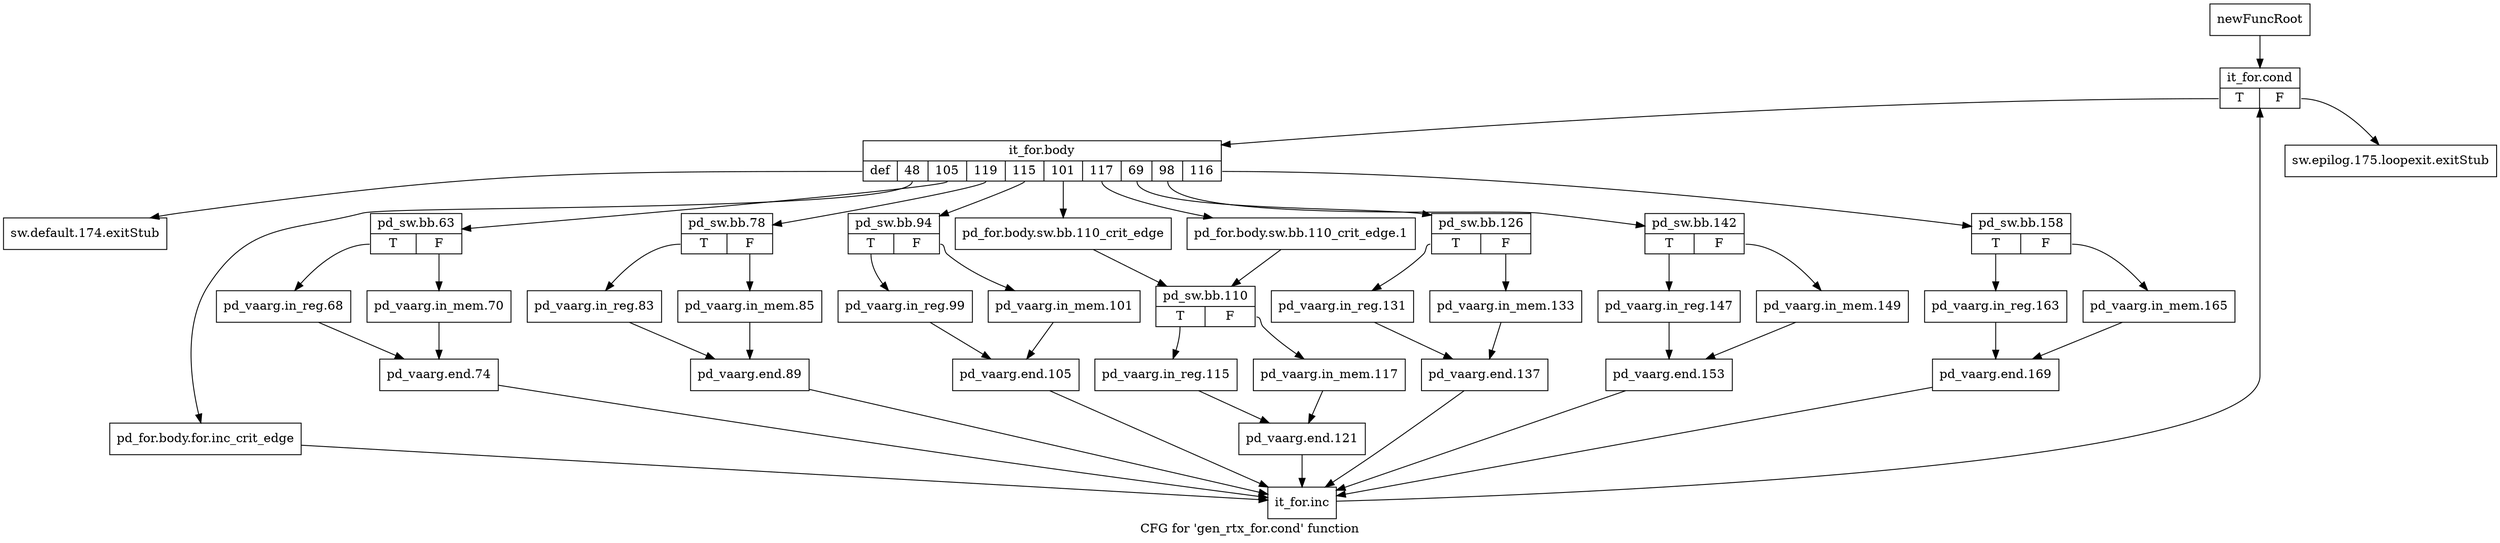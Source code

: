 digraph "CFG for 'gen_rtx_for.cond' function" {
	label="CFG for 'gen_rtx_for.cond' function";

	Node0xac1c930 [shape=record,label="{newFuncRoot}"];
	Node0xac1c930 -> Node0xac1ca20;
	Node0xac1c980 [shape=record,label="{sw.epilog.175.loopexit.exitStub}"];
	Node0xac1c9d0 [shape=record,label="{sw.default.174.exitStub}"];
	Node0xac1ca20 [shape=record,label="{it_for.cond|{<s0>T|<s1>F}}"];
	Node0xac1ca20:s0 -> Node0xac1ca70;
	Node0xac1ca20:s1 -> Node0xac1c980;
	Node0xac1ca70 [shape=record,label="{it_for.body|{<s0>def|<s1>48|<s2>105|<s3>119|<s4>115|<s5>101|<s6>117|<s7>69|<s8>98|<s9>116}}"];
	Node0xac1ca70:s0 -> Node0xac1c9d0;
	Node0xac1ca70:s1 -> Node0xac17a20;
	Node0xac1ca70:s2 -> Node0xac178e0;
	Node0xac1ca70:s3 -> Node0xac177a0;
	Node0xac1ca70:s4 -> Node0xac17660;
	Node0xac1ca70:s5 -> Node0xac174d0;
	Node0xac1ca70:s6 -> Node0xac17480;
	Node0xac1ca70:s7 -> Node0xac17340;
	Node0xac1ca70:s8 -> Node0xac1cc00;
	Node0xac1ca70:s9 -> Node0xac1cac0;
	Node0xac1cac0 [shape=record,label="{pd_sw.bb.158|{<s0>T|<s1>F}}"];
	Node0xac1cac0:s0 -> Node0xac1cb60;
	Node0xac1cac0:s1 -> Node0xac1cb10;
	Node0xac1cb10 [shape=record,label="{pd_vaarg.in_mem.165}"];
	Node0xac1cb10 -> Node0xac1cbb0;
	Node0xac1cb60 [shape=record,label="{pd_vaarg.in_reg.163}"];
	Node0xac1cb60 -> Node0xac1cbb0;
	Node0xac1cbb0 [shape=record,label="{pd_vaarg.end.169}"];
	Node0xac1cbb0 -> Node0xac1de50;
	Node0xac1cc00 [shape=record,label="{pd_sw.bb.142|{<s0>T|<s1>F}}"];
	Node0xac1cc00:s0 -> Node0xac172a0;
	Node0xac1cc00:s1 -> Node0xac17250;
	Node0xac17250 [shape=record,label="{pd_vaarg.in_mem.149}"];
	Node0xac17250 -> Node0xac172f0;
	Node0xac172a0 [shape=record,label="{pd_vaarg.in_reg.147}"];
	Node0xac172a0 -> Node0xac172f0;
	Node0xac172f0 [shape=record,label="{pd_vaarg.end.153}"];
	Node0xac172f0 -> Node0xac1de50;
	Node0xac17340 [shape=record,label="{pd_sw.bb.126|{<s0>T|<s1>F}}"];
	Node0xac17340:s0 -> Node0xac173e0;
	Node0xac17340:s1 -> Node0xac17390;
	Node0xac17390 [shape=record,label="{pd_vaarg.in_mem.133}"];
	Node0xac17390 -> Node0xac17430;
	Node0xac173e0 [shape=record,label="{pd_vaarg.in_reg.131}"];
	Node0xac173e0 -> Node0xac17430;
	Node0xac17430 [shape=record,label="{pd_vaarg.end.137}"];
	Node0xac17430 -> Node0xac1de50;
	Node0xac17480 [shape=record,label="{pd_for.body.sw.bb.110_crit_edge.1}"];
	Node0xac17480 -> Node0xac17520;
	Node0xac174d0 [shape=record,label="{pd_for.body.sw.bb.110_crit_edge}"];
	Node0xac174d0 -> Node0xac17520;
	Node0xac17520 [shape=record,label="{pd_sw.bb.110|{<s0>T|<s1>F}}"];
	Node0xac17520:s0 -> Node0xac175c0;
	Node0xac17520:s1 -> Node0xac17570;
	Node0xac17570 [shape=record,label="{pd_vaarg.in_mem.117}"];
	Node0xac17570 -> Node0xac17610;
	Node0xac175c0 [shape=record,label="{pd_vaarg.in_reg.115}"];
	Node0xac175c0 -> Node0xac17610;
	Node0xac17610 [shape=record,label="{pd_vaarg.end.121}"];
	Node0xac17610 -> Node0xac1de50;
	Node0xac17660 [shape=record,label="{pd_sw.bb.94|{<s0>T|<s1>F}}"];
	Node0xac17660:s0 -> Node0xac17700;
	Node0xac17660:s1 -> Node0xac176b0;
	Node0xac176b0 [shape=record,label="{pd_vaarg.in_mem.101}"];
	Node0xac176b0 -> Node0xac17750;
	Node0xac17700 [shape=record,label="{pd_vaarg.in_reg.99}"];
	Node0xac17700 -> Node0xac17750;
	Node0xac17750 [shape=record,label="{pd_vaarg.end.105}"];
	Node0xac17750 -> Node0xac1de50;
	Node0xac177a0 [shape=record,label="{pd_sw.bb.78|{<s0>T|<s1>F}}"];
	Node0xac177a0:s0 -> Node0xac17840;
	Node0xac177a0:s1 -> Node0xac177f0;
	Node0xac177f0 [shape=record,label="{pd_vaarg.in_mem.85}"];
	Node0xac177f0 -> Node0xac17890;
	Node0xac17840 [shape=record,label="{pd_vaarg.in_reg.83}"];
	Node0xac17840 -> Node0xac17890;
	Node0xac17890 [shape=record,label="{pd_vaarg.end.89}"];
	Node0xac17890 -> Node0xac1de50;
	Node0xac178e0 [shape=record,label="{pd_sw.bb.63|{<s0>T|<s1>F}}"];
	Node0xac178e0:s0 -> Node0xac17980;
	Node0xac178e0:s1 -> Node0xac17930;
	Node0xac17930 [shape=record,label="{pd_vaarg.in_mem.70}"];
	Node0xac17930 -> Node0xac179d0;
	Node0xac17980 [shape=record,label="{pd_vaarg.in_reg.68}"];
	Node0xac17980 -> Node0xac179d0;
	Node0xac179d0 [shape=record,label="{pd_vaarg.end.74}"];
	Node0xac179d0 -> Node0xac1de50;
	Node0xac17a20 [shape=record,label="{pd_for.body.for.inc_crit_edge}"];
	Node0xac17a20 -> Node0xac1de50;
	Node0xac1de50 [shape=record,label="{it_for.inc}"];
	Node0xac1de50 -> Node0xac1ca20;
}

